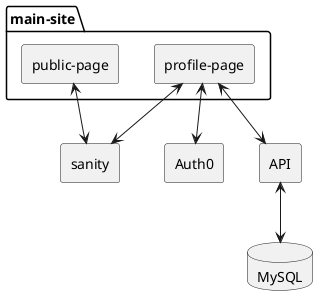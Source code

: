 @startuml
skinparam componentStyle rectangle

database MySQL

[sanity]
[Auth0]
[API]

package "main-site" {
  [public-page]
  [profile-page]
}

[public-page] <--> sanity
[profile-page] <--> sanity
[profile-page] <--> Auth0
[profile-page] <--> API
API <--> MySQL

@enduml